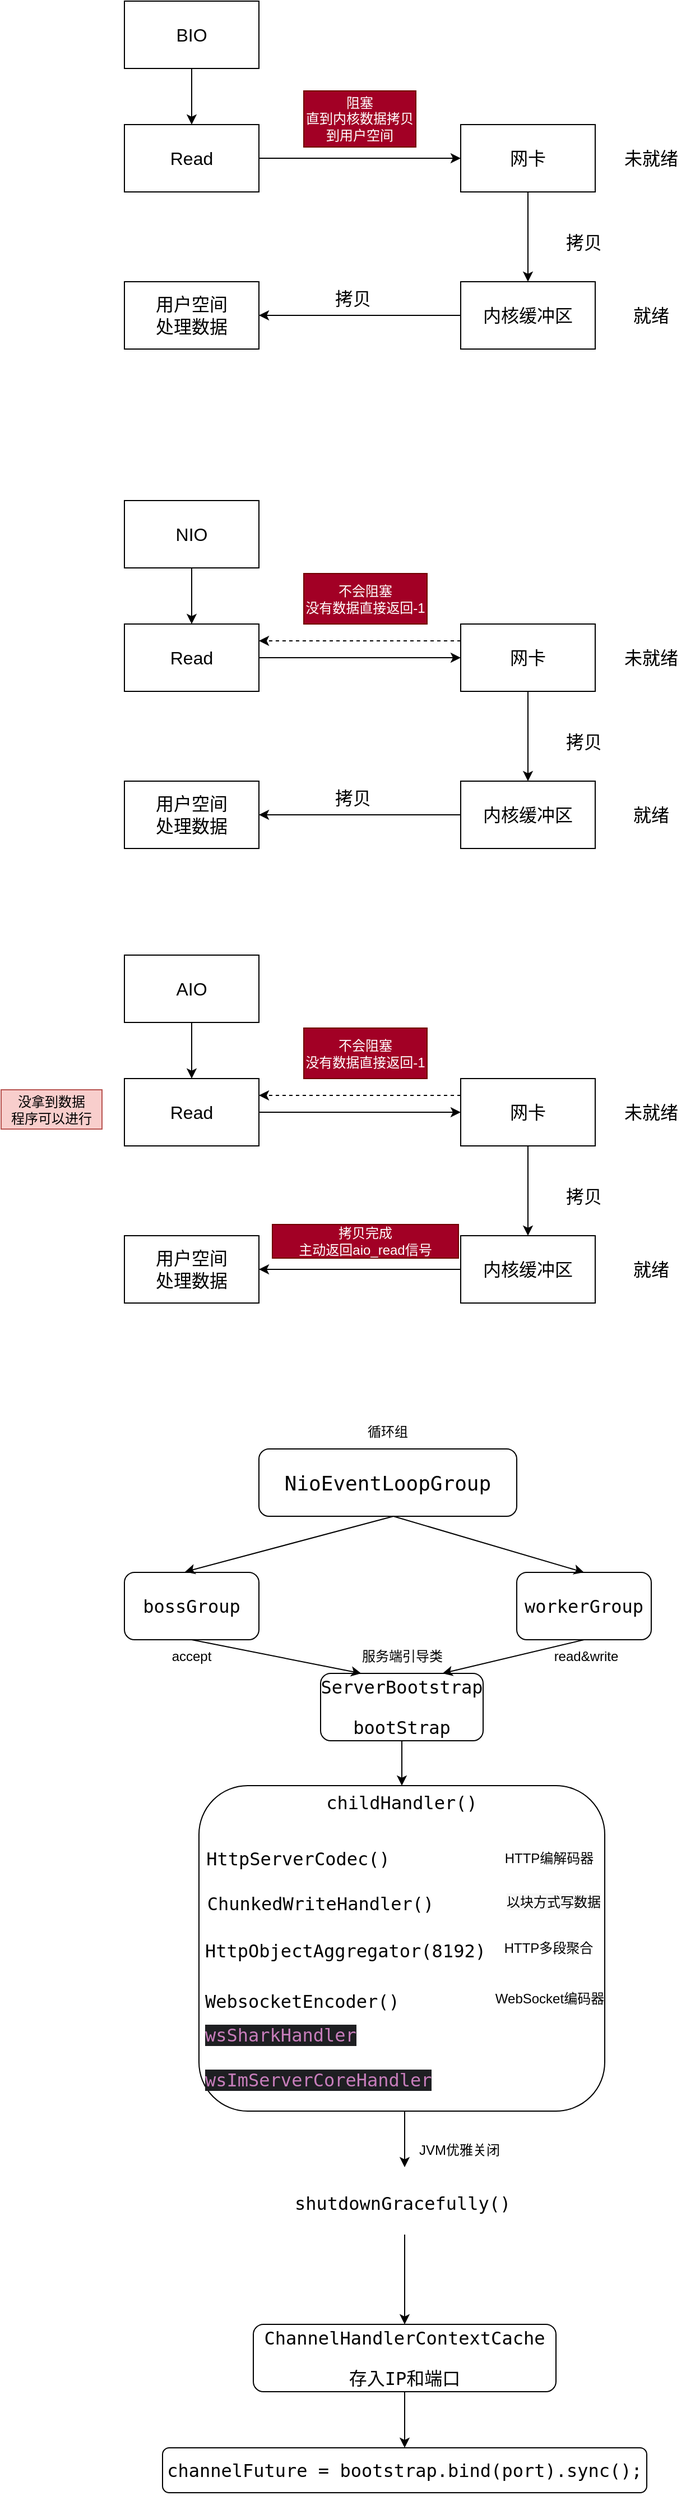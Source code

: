 <mxfile version="24.0.0" type="github">
  <diagram name="第 1 页" id="n3AWeBgMfQS4I0mqe7hV">
    <mxGraphModel dx="1026" dy="651" grid="1" gridSize="10" guides="1" tooltips="1" connect="1" arrows="1" fold="1" page="1" pageScale="1" pageWidth="827" pageHeight="1169" math="0" shadow="0">
      <root>
        <mxCell id="0" />
        <mxCell id="1" parent="0" />
        <mxCell id="coaX5mG1cFPbBgSBIzdM-14" style="edgeStyle=orthogonalEdgeStyle;rounded=0;orthogonalLoop=1;jettySize=auto;html=1;exitX=0.5;exitY=1;exitDx=0;exitDy=0;" edge="1" parent="1" source="coaX5mG1cFPbBgSBIzdM-1" target="coaX5mG1cFPbBgSBIzdM-2">
          <mxGeometry relative="1" as="geometry" />
        </mxCell>
        <mxCell id="coaX5mG1cFPbBgSBIzdM-1" value="BIO" style="rounded=0;whiteSpace=wrap;html=1;fontSize=16;" vertex="1" parent="1">
          <mxGeometry x="240" y="140" width="120" height="60" as="geometry" />
        </mxCell>
        <mxCell id="coaX5mG1cFPbBgSBIzdM-4" style="edgeStyle=orthogonalEdgeStyle;rounded=0;orthogonalLoop=1;jettySize=auto;html=1;exitX=1;exitY=0.5;exitDx=0;exitDy=0;entryX=0;entryY=0.5;entryDx=0;entryDy=0;" edge="1" parent="1" source="coaX5mG1cFPbBgSBIzdM-2" target="coaX5mG1cFPbBgSBIzdM-3">
          <mxGeometry relative="1" as="geometry" />
        </mxCell>
        <mxCell id="coaX5mG1cFPbBgSBIzdM-2" value="Read" style="rounded=0;whiteSpace=wrap;html=1;fontSize=16;" vertex="1" parent="1">
          <mxGeometry x="240" y="250" width="120" height="60" as="geometry" />
        </mxCell>
        <mxCell id="coaX5mG1cFPbBgSBIzdM-7" style="edgeStyle=orthogonalEdgeStyle;rounded=0;orthogonalLoop=1;jettySize=auto;html=1;exitX=0.5;exitY=1;exitDx=0;exitDy=0;entryX=0.5;entryY=0;entryDx=0;entryDy=0;" edge="1" parent="1" source="coaX5mG1cFPbBgSBIzdM-3" target="coaX5mG1cFPbBgSBIzdM-6">
          <mxGeometry relative="1" as="geometry" />
        </mxCell>
        <mxCell id="coaX5mG1cFPbBgSBIzdM-3" value="网卡" style="rounded=0;whiteSpace=wrap;html=1;fontSize=16;" vertex="1" parent="1">
          <mxGeometry x="540" y="250" width="120" height="60" as="geometry" />
        </mxCell>
        <mxCell id="coaX5mG1cFPbBgSBIzdM-5" value="未就绪" style="text;html=1;align=center;verticalAlign=middle;whiteSpace=wrap;rounded=0;fontSize=16;" vertex="1" parent="1">
          <mxGeometry x="680" y="265" width="60" height="30" as="geometry" />
        </mxCell>
        <mxCell id="coaX5mG1cFPbBgSBIzdM-11" style="edgeStyle=orthogonalEdgeStyle;rounded=0;orthogonalLoop=1;jettySize=auto;html=1;exitX=0;exitY=0.5;exitDx=0;exitDy=0;" edge="1" parent="1" source="coaX5mG1cFPbBgSBIzdM-6" target="coaX5mG1cFPbBgSBIzdM-10">
          <mxGeometry relative="1" as="geometry" />
        </mxCell>
        <mxCell id="coaX5mG1cFPbBgSBIzdM-6" value="内核缓冲区" style="rounded=0;whiteSpace=wrap;html=1;fontSize=16;" vertex="1" parent="1">
          <mxGeometry x="540" y="390" width="120" height="60" as="geometry" />
        </mxCell>
        <mxCell id="coaX5mG1cFPbBgSBIzdM-8" value="拷贝" style="text;html=1;align=center;verticalAlign=middle;whiteSpace=wrap;rounded=0;fontSize=16;" vertex="1" parent="1">
          <mxGeometry x="620" y="340" width="60" height="30" as="geometry" />
        </mxCell>
        <mxCell id="coaX5mG1cFPbBgSBIzdM-9" value="就绪" style="text;html=1;align=center;verticalAlign=middle;whiteSpace=wrap;rounded=0;fontSize=16;" vertex="1" parent="1">
          <mxGeometry x="680" y="405" width="60" height="30" as="geometry" />
        </mxCell>
        <mxCell id="coaX5mG1cFPbBgSBIzdM-10" value="用户空间&lt;div style=&quot;font-size: 16px;&quot;&gt;处理数据&lt;/div&gt;" style="rounded=0;whiteSpace=wrap;html=1;fontSize=16;" vertex="1" parent="1">
          <mxGeometry x="240" y="390" width="120" height="60" as="geometry" />
        </mxCell>
        <mxCell id="coaX5mG1cFPbBgSBIzdM-12" value="拷贝" style="text;html=1;align=center;verticalAlign=middle;whiteSpace=wrap;rounded=0;fontSize=16;" vertex="1" parent="1">
          <mxGeometry x="414" y="390" width="60" height="30" as="geometry" />
        </mxCell>
        <mxCell id="coaX5mG1cFPbBgSBIzdM-13" value="阻塞&lt;div&gt;直到内核数据拷贝到用户空间&lt;/div&gt;" style="text;html=1;align=center;verticalAlign=middle;whiteSpace=wrap;rounded=0;fillColor=#a20025;fontColor=#ffffff;strokeColor=#6F0000;" vertex="1" parent="1">
          <mxGeometry x="400" y="220" width="100" height="50" as="geometry" />
        </mxCell>
        <mxCell id="coaX5mG1cFPbBgSBIzdM-15" style="edgeStyle=orthogonalEdgeStyle;rounded=0;orthogonalLoop=1;jettySize=auto;html=1;exitX=0.5;exitY=1;exitDx=0;exitDy=0;" edge="1" parent="1" source="coaX5mG1cFPbBgSBIzdM-16" target="coaX5mG1cFPbBgSBIzdM-18">
          <mxGeometry relative="1" as="geometry" />
        </mxCell>
        <mxCell id="coaX5mG1cFPbBgSBIzdM-16" value="NIO" style="rounded=0;whiteSpace=wrap;html=1;fontSize=16;" vertex="1" parent="1">
          <mxGeometry x="240" y="585" width="120" height="60" as="geometry" />
        </mxCell>
        <mxCell id="coaX5mG1cFPbBgSBIzdM-17" style="edgeStyle=orthogonalEdgeStyle;rounded=0;orthogonalLoop=1;jettySize=auto;html=1;exitX=1;exitY=0.5;exitDx=0;exitDy=0;entryX=0;entryY=0.5;entryDx=0;entryDy=0;" edge="1" parent="1" source="coaX5mG1cFPbBgSBIzdM-18" target="coaX5mG1cFPbBgSBIzdM-20">
          <mxGeometry relative="1" as="geometry" />
        </mxCell>
        <mxCell id="coaX5mG1cFPbBgSBIzdM-18" value="Read" style="rounded=0;whiteSpace=wrap;html=1;fontSize=16;" vertex="1" parent="1">
          <mxGeometry x="240" y="695" width="120" height="60" as="geometry" />
        </mxCell>
        <mxCell id="coaX5mG1cFPbBgSBIzdM-19" style="edgeStyle=orthogonalEdgeStyle;rounded=0;orthogonalLoop=1;jettySize=auto;html=1;exitX=0.5;exitY=1;exitDx=0;exitDy=0;entryX=0.5;entryY=0;entryDx=0;entryDy=0;" edge="1" parent="1" source="coaX5mG1cFPbBgSBIzdM-20" target="coaX5mG1cFPbBgSBIzdM-23">
          <mxGeometry relative="1" as="geometry" />
        </mxCell>
        <mxCell id="coaX5mG1cFPbBgSBIzdM-29" style="edgeStyle=orthogonalEdgeStyle;rounded=0;orthogonalLoop=1;jettySize=auto;html=1;exitX=0;exitY=0.25;exitDx=0;exitDy=0;entryX=1;entryY=0.25;entryDx=0;entryDy=0;dashed=1;" edge="1" parent="1" source="coaX5mG1cFPbBgSBIzdM-20" target="coaX5mG1cFPbBgSBIzdM-18">
          <mxGeometry relative="1" as="geometry" />
        </mxCell>
        <mxCell id="coaX5mG1cFPbBgSBIzdM-20" value="网卡" style="rounded=0;whiteSpace=wrap;html=1;fontSize=16;" vertex="1" parent="1">
          <mxGeometry x="540" y="695" width="120" height="60" as="geometry" />
        </mxCell>
        <mxCell id="coaX5mG1cFPbBgSBIzdM-21" value="未就绪" style="text;html=1;align=center;verticalAlign=middle;whiteSpace=wrap;rounded=0;fontSize=16;" vertex="1" parent="1">
          <mxGeometry x="680" y="710" width="60" height="30" as="geometry" />
        </mxCell>
        <mxCell id="coaX5mG1cFPbBgSBIzdM-22" style="edgeStyle=orthogonalEdgeStyle;rounded=0;orthogonalLoop=1;jettySize=auto;html=1;exitX=0;exitY=0.5;exitDx=0;exitDy=0;" edge="1" parent="1" source="coaX5mG1cFPbBgSBIzdM-23" target="coaX5mG1cFPbBgSBIzdM-26">
          <mxGeometry relative="1" as="geometry" />
        </mxCell>
        <mxCell id="coaX5mG1cFPbBgSBIzdM-23" value="内核缓冲区" style="rounded=0;whiteSpace=wrap;html=1;fontSize=16;" vertex="1" parent="1">
          <mxGeometry x="540" y="835" width="120" height="60" as="geometry" />
        </mxCell>
        <mxCell id="coaX5mG1cFPbBgSBIzdM-24" value="拷贝" style="text;html=1;align=center;verticalAlign=middle;whiteSpace=wrap;rounded=0;fontSize=16;" vertex="1" parent="1">
          <mxGeometry x="620" y="785" width="60" height="30" as="geometry" />
        </mxCell>
        <mxCell id="coaX5mG1cFPbBgSBIzdM-25" value="就绪" style="text;html=1;align=center;verticalAlign=middle;whiteSpace=wrap;rounded=0;fontSize=16;" vertex="1" parent="1">
          <mxGeometry x="680" y="850" width="60" height="30" as="geometry" />
        </mxCell>
        <mxCell id="coaX5mG1cFPbBgSBIzdM-26" value="用户空间&lt;div style=&quot;font-size: 16px;&quot;&gt;处理数据&lt;/div&gt;" style="rounded=0;whiteSpace=wrap;html=1;fontSize=16;" vertex="1" parent="1">
          <mxGeometry x="240" y="835" width="120" height="60" as="geometry" />
        </mxCell>
        <mxCell id="coaX5mG1cFPbBgSBIzdM-27" value="拷贝" style="text;html=1;align=center;verticalAlign=middle;whiteSpace=wrap;rounded=0;fontSize=16;" vertex="1" parent="1">
          <mxGeometry x="414" y="835" width="60" height="30" as="geometry" />
        </mxCell>
        <mxCell id="coaX5mG1cFPbBgSBIzdM-28" value="不会阻塞&lt;div&gt;没有数据直接返回-1&lt;/div&gt;" style="text;html=1;align=center;verticalAlign=middle;whiteSpace=wrap;rounded=0;fillColor=#a20025;fontColor=#ffffff;strokeColor=#6F0000;" vertex="1" parent="1">
          <mxGeometry x="400" y="650" width="110" height="45" as="geometry" />
        </mxCell>
        <mxCell id="coaX5mG1cFPbBgSBIzdM-30" style="edgeStyle=orthogonalEdgeStyle;rounded=0;orthogonalLoop=1;jettySize=auto;html=1;exitX=0.5;exitY=1;exitDx=0;exitDy=0;" edge="1" parent="1" source="coaX5mG1cFPbBgSBIzdM-31" target="coaX5mG1cFPbBgSBIzdM-33">
          <mxGeometry relative="1" as="geometry" />
        </mxCell>
        <mxCell id="coaX5mG1cFPbBgSBIzdM-31" value="AIO" style="rounded=0;whiteSpace=wrap;html=1;fontSize=16;" vertex="1" parent="1">
          <mxGeometry x="240" y="990" width="120" height="60" as="geometry" />
        </mxCell>
        <mxCell id="coaX5mG1cFPbBgSBIzdM-32" style="edgeStyle=orthogonalEdgeStyle;rounded=0;orthogonalLoop=1;jettySize=auto;html=1;exitX=1;exitY=0.5;exitDx=0;exitDy=0;entryX=0;entryY=0.5;entryDx=0;entryDy=0;" edge="1" parent="1" source="coaX5mG1cFPbBgSBIzdM-33" target="coaX5mG1cFPbBgSBIzdM-36">
          <mxGeometry relative="1" as="geometry" />
        </mxCell>
        <mxCell id="coaX5mG1cFPbBgSBIzdM-33" value="Read" style="rounded=0;whiteSpace=wrap;html=1;fontSize=16;" vertex="1" parent="1">
          <mxGeometry x="240" y="1100" width="120" height="60" as="geometry" />
        </mxCell>
        <mxCell id="coaX5mG1cFPbBgSBIzdM-34" style="edgeStyle=orthogonalEdgeStyle;rounded=0;orthogonalLoop=1;jettySize=auto;html=1;exitX=0.5;exitY=1;exitDx=0;exitDy=0;entryX=0.5;entryY=0;entryDx=0;entryDy=0;" edge="1" parent="1" source="coaX5mG1cFPbBgSBIzdM-36" target="coaX5mG1cFPbBgSBIzdM-39">
          <mxGeometry relative="1" as="geometry" />
        </mxCell>
        <mxCell id="coaX5mG1cFPbBgSBIzdM-35" style="edgeStyle=orthogonalEdgeStyle;rounded=0;orthogonalLoop=1;jettySize=auto;html=1;exitX=0;exitY=0.25;exitDx=0;exitDy=0;entryX=1;entryY=0.25;entryDx=0;entryDy=0;dashed=1;" edge="1" parent="1" source="coaX5mG1cFPbBgSBIzdM-36" target="coaX5mG1cFPbBgSBIzdM-33">
          <mxGeometry relative="1" as="geometry" />
        </mxCell>
        <mxCell id="coaX5mG1cFPbBgSBIzdM-36" value="网卡" style="rounded=0;whiteSpace=wrap;html=1;fontSize=16;" vertex="1" parent="1">
          <mxGeometry x="540" y="1100" width="120" height="60" as="geometry" />
        </mxCell>
        <mxCell id="coaX5mG1cFPbBgSBIzdM-37" value="未就绪" style="text;html=1;align=center;verticalAlign=middle;whiteSpace=wrap;rounded=0;fontSize=16;" vertex="1" parent="1">
          <mxGeometry x="680" y="1115" width="60" height="30" as="geometry" />
        </mxCell>
        <mxCell id="coaX5mG1cFPbBgSBIzdM-38" style="edgeStyle=orthogonalEdgeStyle;rounded=0;orthogonalLoop=1;jettySize=auto;html=1;exitX=0;exitY=0.5;exitDx=0;exitDy=0;" edge="1" parent="1" source="coaX5mG1cFPbBgSBIzdM-39" target="coaX5mG1cFPbBgSBIzdM-42">
          <mxGeometry relative="1" as="geometry" />
        </mxCell>
        <mxCell id="coaX5mG1cFPbBgSBIzdM-39" value="内核缓冲区" style="rounded=0;whiteSpace=wrap;html=1;fontSize=16;" vertex="1" parent="1">
          <mxGeometry x="540" y="1240" width="120" height="60" as="geometry" />
        </mxCell>
        <mxCell id="coaX5mG1cFPbBgSBIzdM-40" value="拷贝" style="text;html=1;align=center;verticalAlign=middle;whiteSpace=wrap;rounded=0;fontSize=16;" vertex="1" parent="1">
          <mxGeometry x="620" y="1190" width="60" height="30" as="geometry" />
        </mxCell>
        <mxCell id="coaX5mG1cFPbBgSBIzdM-41" value="就绪" style="text;html=1;align=center;verticalAlign=middle;whiteSpace=wrap;rounded=0;fontSize=16;" vertex="1" parent="1">
          <mxGeometry x="680" y="1255" width="60" height="30" as="geometry" />
        </mxCell>
        <mxCell id="coaX5mG1cFPbBgSBIzdM-42" value="用户空间&lt;div style=&quot;font-size: 16px;&quot;&gt;处理数据&lt;/div&gt;" style="rounded=0;whiteSpace=wrap;html=1;fontSize=16;" vertex="1" parent="1">
          <mxGeometry x="240" y="1240" width="120" height="60" as="geometry" />
        </mxCell>
        <mxCell id="coaX5mG1cFPbBgSBIzdM-43" value="拷贝完成&lt;div style=&quot;font-size: 12px;&quot;&gt;主动返回aio_read信号&lt;/div&gt;" style="text;html=1;align=center;verticalAlign=middle;whiteSpace=wrap;rounded=0;fontSize=12;fillColor=#a20025;fontColor=#ffffff;strokeColor=#6F0000;" vertex="1" parent="1">
          <mxGeometry x="372" y="1230" width="166" height="30" as="geometry" />
        </mxCell>
        <mxCell id="coaX5mG1cFPbBgSBIzdM-44" value="不会阻塞&lt;div&gt;没有数据直接返回-1&lt;/div&gt;" style="text;html=1;align=center;verticalAlign=middle;whiteSpace=wrap;rounded=0;fillColor=#a20025;fontColor=#ffffff;strokeColor=#6F0000;" vertex="1" parent="1">
          <mxGeometry x="400" y="1055" width="110" height="45" as="geometry" />
        </mxCell>
        <mxCell id="coaX5mG1cFPbBgSBIzdM-45" value="没拿到数据&lt;div&gt;程序可以进行&lt;/div&gt;" style="text;html=1;align=center;verticalAlign=middle;whiteSpace=wrap;rounded=0;fillColor=#f8cecc;strokeColor=#b85450;" vertex="1" parent="1">
          <mxGeometry x="130" y="1110" width="90" height="35" as="geometry" />
        </mxCell>
        <mxCell id="coaX5mG1cFPbBgSBIzdM-46" value="&lt;span style=&quot;font-family: Consolas, monaco, monospace; font-size: 18px; text-align: start; white-space-collapse: preserve;&quot;&gt;NioEventLoopGroup&lt;/span&gt;" style="rounded=1;whiteSpace=wrap;html=1;labelBackgroundColor=none;fontColor=default;" vertex="1" parent="1">
          <mxGeometry x="360" y="1430" width="230" height="60" as="geometry" />
        </mxCell>
        <mxCell id="coaX5mG1cFPbBgSBIzdM-47" value="循环组" style="text;html=1;align=center;verticalAlign=middle;whiteSpace=wrap;rounded=0;" vertex="1" parent="1">
          <mxGeometry x="445" y="1400" width="60" height="30" as="geometry" />
        </mxCell>
        <mxCell id="coaX5mG1cFPbBgSBIzdM-49" value="&lt;div style=&quot;&quot;&gt;&lt;pre style=&quot;font-family:&#39;JetBrains Mono&#39;,monospace;font-size:12.0pt;&quot;&gt;bossGroup&lt;/pre&gt;&lt;/div&gt;" style="rounded=1;whiteSpace=wrap;html=1;labelBackgroundColor=none;fontColor=default;" vertex="1" parent="1">
          <mxGeometry x="240" y="1540" width="120" height="60" as="geometry" />
        </mxCell>
        <mxCell id="coaX5mG1cFPbBgSBIzdM-50" value="&lt;div style=&quot;&quot;&gt;&lt;pre style=&quot;font-family:&#39;JetBrains Mono&#39;,monospace;font-size:12.0pt;&quot;&gt;workerGroup&lt;/pre&gt;&lt;/div&gt;" style="rounded=1;whiteSpace=wrap;html=1;fontColor=default;labelBackgroundColor=none;" vertex="1" parent="1">
          <mxGeometry x="590" y="1540" width="120" height="60" as="geometry" />
        </mxCell>
        <mxCell id="coaX5mG1cFPbBgSBIzdM-51" value="" style="endArrow=classic;html=1;rounded=0;entryX=0.45;entryY=-0.008;entryDx=0;entryDy=0;entryPerimeter=0;" edge="1" parent="1" target="coaX5mG1cFPbBgSBIzdM-49">
          <mxGeometry width="50" height="50" relative="1" as="geometry">
            <mxPoint x="480" y="1490" as="sourcePoint" />
            <mxPoint x="530" y="1440" as="targetPoint" />
          </mxGeometry>
        </mxCell>
        <mxCell id="coaX5mG1cFPbBgSBIzdM-53" value="" style="endArrow=classic;html=1;rounded=0;entryX=0.5;entryY=0;entryDx=0;entryDy=0;" edge="1" parent="1" target="coaX5mG1cFPbBgSBIzdM-50">
          <mxGeometry width="50" height="50" relative="1" as="geometry">
            <mxPoint x="480" y="1490" as="sourcePoint" />
            <mxPoint x="530" y="1440" as="targetPoint" />
          </mxGeometry>
        </mxCell>
        <mxCell id="coaX5mG1cFPbBgSBIzdM-54" value="accept" style="text;html=1;align=center;verticalAlign=middle;whiteSpace=wrap;rounded=0;" vertex="1" parent="1">
          <mxGeometry x="270" y="1600" width="60" height="30" as="geometry" />
        </mxCell>
        <mxCell id="coaX5mG1cFPbBgSBIzdM-55" value="read&amp;amp;write" style="text;html=1;align=center;verticalAlign=middle;whiteSpace=wrap;rounded=0;" vertex="1" parent="1">
          <mxGeometry x="622" y="1600" width="60" height="30" as="geometry" />
        </mxCell>
        <mxCell id="coaX5mG1cFPbBgSBIzdM-61" style="edgeStyle=orthogonalEdgeStyle;rounded=0;orthogonalLoop=1;jettySize=auto;html=1;exitX=0.5;exitY=1;exitDx=0;exitDy=0;" edge="1" parent="1" source="coaX5mG1cFPbBgSBIzdM-56" target="coaX5mG1cFPbBgSBIzdM-60">
          <mxGeometry relative="1" as="geometry" />
        </mxCell>
        <mxCell id="coaX5mG1cFPbBgSBIzdM-56" value="&lt;div style=&quot;&quot;&gt;&lt;pre style=&quot;font-family:&#39;JetBrains Mono&#39;,monospace;font-size:12.0pt;&quot;&gt;ServerBootstrap&lt;/pre&gt;&lt;pre style=&quot;font-family:&#39;JetBrains Mono&#39;,monospace;font-size:12.0pt;&quot;&gt;bootStrap&lt;/pre&gt;&lt;/div&gt;" style="rounded=1;whiteSpace=wrap;html=1;fontColor=default;labelBackgroundColor=none;" vertex="1" parent="1">
          <mxGeometry x="415" y="1630" width="145" height="60" as="geometry" />
        </mxCell>
        <mxCell id="coaX5mG1cFPbBgSBIzdM-57" value="" style="endArrow=classic;html=1;rounded=0;entryX=0.25;entryY=0;entryDx=0;entryDy=0;" edge="1" parent="1" target="coaX5mG1cFPbBgSBIzdM-56">
          <mxGeometry width="50" height="50" relative="1" as="geometry">
            <mxPoint x="300" y="1600" as="sourcePoint" />
            <mxPoint x="350" y="1550" as="targetPoint" />
          </mxGeometry>
        </mxCell>
        <mxCell id="coaX5mG1cFPbBgSBIzdM-58" value="" style="endArrow=classic;html=1;rounded=0;entryX=0.75;entryY=0;entryDx=0;entryDy=0;" edge="1" parent="1" target="coaX5mG1cFPbBgSBIzdM-56">
          <mxGeometry width="50" height="50" relative="1" as="geometry">
            <mxPoint x="650" y="1600" as="sourcePoint" />
            <mxPoint x="700" y="1550" as="targetPoint" />
          </mxGeometry>
        </mxCell>
        <mxCell id="coaX5mG1cFPbBgSBIzdM-59" value="服务端引导类" style="text;html=1;align=center;verticalAlign=middle;whiteSpace=wrap;rounded=0;" vertex="1" parent="1">
          <mxGeometry x="446.5" y="1600" width="82" height="30" as="geometry" />
        </mxCell>
        <mxCell id="coaX5mG1cFPbBgSBIzdM-60" value="" style="rounded=1;whiteSpace=wrap;html=1;" vertex="1" parent="1">
          <mxGeometry x="306.5" y="1730" width="362" height="290" as="geometry" />
        </mxCell>
        <mxCell id="coaX5mG1cFPbBgSBIzdM-62" value="&lt;div style=&quot;&quot;&gt;&lt;pre style=&quot;font-family:&#39;JetBrains Mono&#39;,monospace;font-size:12.0pt;&quot;&gt;childHandler()&lt;/pre&gt;&lt;/div&gt;" style="text;html=1;align=center;verticalAlign=middle;whiteSpace=wrap;rounded=0;fontColor=default;labelBackgroundColor=none;" vertex="1" parent="1">
          <mxGeometry x="418" y="1730" width="139" height="30" as="geometry" />
        </mxCell>
        <mxCell id="coaX5mG1cFPbBgSBIzdM-63" value="&lt;div style=&quot;&quot;&gt;&lt;pre style=&quot;font-family:&#39;JetBrains Mono&#39;,monospace;font-size:12.0pt;&quot;&gt;HttpServerCodec()&lt;/pre&gt;&lt;/div&gt;" style="text;html=1;align=center;verticalAlign=middle;whiteSpace=wrap;rounded=0;fontColor=default;labelBackgroundColor=none;" vertex="1" parent="1">
          <mxGeometry x="310" y="1780" width="170" height="30" as="geometry" />
        </mxCell>
        <mxCell id="coaX5mG1cFPbBgSBIzdM-64" value="&lt;div style=&quot;&quot;&gt;&lt;pre style=&quot;font-family:&#39;JetBrains Mono&#39;,monospace;font-size:12.0pt;&quot;&gt;ChunkedWriteHandler()&lt;/pre&gt;&lt;/div&gt;" style="text;html=1;align=center;verticalAlign=middle;whiteSpace=wrap;rounded=0;fontColor=default;labelBackgroundColor=none;" vertex="1" parent="1">
          <mxGeometry x="310" y="1820" width="210" height="30" as="geometry" />
        </mxCell>
        <mxCell id="coaX5mG1cFPbBgSBIzdM-65" value="&lt;div style=&quot;&quot;&gt;&lt;pre style=&quot;font-family:&#39;JetBrains Mono&#39;,monospace;font-size:12.0pt;&quot;&gt;HttpObjectAggregator(&lt;span style=&quot;&quot;&gt;8192&lt;/span&gt;)&lt;/pre&gt;&lt;/div&gt;" style="text;whiteSpace=wrap;html=1;fontColor=default;labelBackgroundColor=none;" vertex="1" parent="1">
          <mxGeometry x="310" y="1845" width="280" height="60" as="geometry" />
        </mxCell>
        <mxCell id="coaX5mG1cFPbBgSBIzdM-66" value="&lt;div style=&quot;&quot;&gt;&lt;pre style=&quot;font-family:&#39;JetBrains Mono&#39;,monospace;font-size:12.0pt;&quot;&gt;WebsocketEncoder()&lt;/pre&gt;&lt;/div&gt;" style="text;whiteSpace=wrap;html=1;fontColor=default;labelBackgroundColor=none;" vertex="1" parent="1">
          <mxGeometry x="310" y="1890" width="180" height="60" as="geometry" />
        </mxCell>
        <mxCell id="coaX5mG1cFPbBgSBIzdM-67" value="&lt;div style=&quot;background-color:#1e1f22;color:#bcbec4&quot;&gt;&lt;pre style=&quot;font-family:&#39;JetBrains Mono&#39;,monospace;font-size:12.0pt;&quot;&gt;&lt;span style=&quot;color:#c77dbb;&quot;&gt;wsSharkHandler&lt;/span&gt;&lt;/pre&gt;&lt;/div&gt;" style="text;whiteSpace=wrap;html=1;" vertex="1" parent="1">
          <mxGeometry x="310" y="1920" width="170" height="60" as="geometry" />
        </mxCell>
        <mxCell id="coaX5mG1cFPbBgSBIzdM-74" style="edgeStyle=orthogonalEdgeStyle;rounded=0;orthogonalLoop=1;jettySize=auto;html=1;exitX=0.75;exitY=1;exitDx=0;exitDy=0;entryX=0.5;entryY=0;entryDx=0;entryDy=0;" edge="1" parent="1" source="coaX5mG1cFPbBgSBIzdM-68" target="coaX5mG1cFPbBgSBIzdM-73">
          <mxGeometry relative="1" as="geometry" />
        </mxCell>
        <mxCell id="coaX5mG1cFPbBgSBIzdM-68" value="&lt;div style=&quot;background-color:#1e1f22;color:#bcbec4&quot;&gt;&lt;pre style=&quot;font-family:&#39;JetBrains Mono&#39;,monospace;font-size:12.0pt;&quot;&gt;&lt;span style=&quot;color:#c77dbb;&quot;&gt;wsImServerCoreHandler&lt;/span&gt;&lt;/pre&gt;&lt;/div&gt;" style="text;whiteSpace=wrap;html=1;" vertex="1" parent="1">
          <mxGeometry x="310" y="1960" width="240" height="60" as="geometry" />
        </mxCell>
        <mxCell id="coaX5mG1cFPbBgSBIzdM-69" value="HTTP编解码器" style="text;html=1;align=center;verticalAlign=middle;whiteSpace=wrap;rounded=0;" vertex="1" parent="1">
          <mxGeometry x="568.5" y="1780" width="100" height="30" as="geometry" />
        </mxCell>
        <mxCell id="coaX5mG1cFPbBgSBIzdM-70" value="&lt;span style=&quot;color: rgb(0, 0, 0); font-family: -apple-system, system-ui, &amp;quot;system-ui&amp;quot;, &amp;quot;Segoe UI&amp;quot;, Roboto, Oxygen-Sans, Ubuntu, Cantarell, &amp;quot;Helvetica Neue&amp;quot;, sans-serif; font-style: normal; font-variant-ligatures: normal; font-variant-caps: normal; font-weight: 400; letter-spacing: normal; orphans: 2; text-align: start; text-indent: 0px; text-transform: none; widows: 2; word-spacing: 0px; -webkit-text-stroke-width: 0px; white-space: normal; background-color: rgb(247, 247, 247); text-decoration-thickness: initial; text-decoration-style: initial; text-decoration-color: initial; float: none; display: inline !important;&quot;&gt;&lt;font style=&quot;font-size: 12px;&quot;&gt;以块方式写数据&lt;/font&gt;&lt;/span&gt;" style="text;whiteSpace=wrap;html=1;" vertex="1" parent="1">
          <mxGeometry x="578.5" y="1820" width="90" height="30" as="geometry" />
        </mxCell>
        <mxCell id="coaX5mG1cFPbBgSBIzdM-71" value="HTTP多段聚合" style="text;html=1;align=center;verticalAlign=middle;whiteSpace=wrap;rounded=0;" vertex="1" parent="1">
          <mxGeometry x="573" y="1860" width="91" height="30" as="geometry" />
        </mxCell>
        <mxCell id="coaX5mG1cFPbBgSBIzdM-72" value="WebSocket编码器" style="text;html=1;align=center;verticalAlign=middle;whiteSpace=wrap;rounded=0;" vertex="1" parent="1">
          <mxGeometry x="568.5" y="1905" width="101" height="30" as="geometry" />
        </mxCell>
        <mxCell id="coaX5mG1cFPbBgSBIzdM-76" style="edgeStyle=orthogonalEdgeStyle;rounded=0;orthogonalLoop=1;jettySize=auto;html=1;exitX=0.5;exitY=1;exitDx=0;exitDy=0;" edge="1" parent="1" source="coaX5mG1cFPbBgSBIzdM-73">
          <mxGeometry relative="1" as="geometry">
            <mxPoint x="490" y="2210" as="targetPoint" />
          </mxGeometry>
        </mxCell>
        <mxCell id="coaX5mG1cFPbBgSBIzdM-73" value="&lt;div style=&quot;&quot;&gt;&lt;pre style=&quot;font-family:&#39;JetBrains Mono&#39;,monospace;font-size:12.0pt;&quot;&gt;shutdownGracefully()&lt;/pre&gt;&lt;/div&gt;" style="text;whiteSpace=wrap;html=1;fontColor=default;labelBackgroundColor=none;" vertex="1" parent="1">
          <mxGeometry x="390" y="2070" width="200" height="60" as="geometry" />
        </mxCell>
        <mxCell id="coaX5mG1cFPbBgSBIzdM-75" value="JVM优雅关闭" style="text;html=1;align=center;verticalAlign=middle;whiteSpace=wrap;rounded=0;" vertex="1" parent="1">
          <mxGeometry x="498.5" y="2040" width="80" height="30" as="geometry" />
        </mxCell>
        <mxCell id="coaX5mG1cFPbBgSBIzdM-80" style="edgeStyle=orthogonalEdgeStyle;rounded=0;orthogonalLoop=1;jettySize=auto;html=1;exitX=0.5;exitY=1;exitDx=0;exitDy=0;entryX=0.5;entryY=0;entryDx=0;entryDy=0;" edge="1" parent="1" source="coaX5mG1cFPbBgSBIzdM-78" target="coaX5mG1cFPbBgSBIzdM-79">
          <mxGeometry relative="1" as="geometry" />
        </mxCell>
        <mxCell id="coaX5mG1cFPbBgSBIzdM-78" value="&lt;div style=&quot;&quot;&gt;&lt;pre style=&quot;font-family:&#39;JetBrains Mono&#39;,monospace;font-size:12.0pt;&quot;&gt;ChannelHandlerContextCache&lt;/pre&gt;&lt;pre style=&quot;font-family:&#39;JetBrains Mono&#39;,monospace;font-size:12.0pt;&quot;&gt;存入IP和端口&lt;/pre&gt;&lt;/div&gt;" style="rounded=1;whiteSpace=wrap;html=1;fontColor=default;labelBackgroundColor=none;" vertex="1" parent="1">
          <mxGeometry x="355" y="2210" width="270" height="60" as="geometry" />
        </mxCell>
        <mxCell id="coaX5mG1cFPbBgSBIzdM-79" value="&lt;div style=&quot;&quot;&gt;&lt;pre style=&quot;font-family:&#39;JetBrains Mono&#39;,monospace;font-size:12.0pt;&quot;&gt;channelFuture = bootstrap.bind(&lt;span style=&quot;&quot;&gt;port&lt;/span&gt;).sync();&lt;/pre&gt;&lt;/div&gt;" style="rounded=1;whiteSpace=wrap;html=1;fillColor=default;fontColor=default;labelBackgroundColor=none;" vertex="1" parent="1">
          <mxGeometry x="274" y="2320" width="432" height="40" as="geometry" />
        </mxCell>
      </root>
    </mxGraphModel>
  </diagram>
</mxfile>
